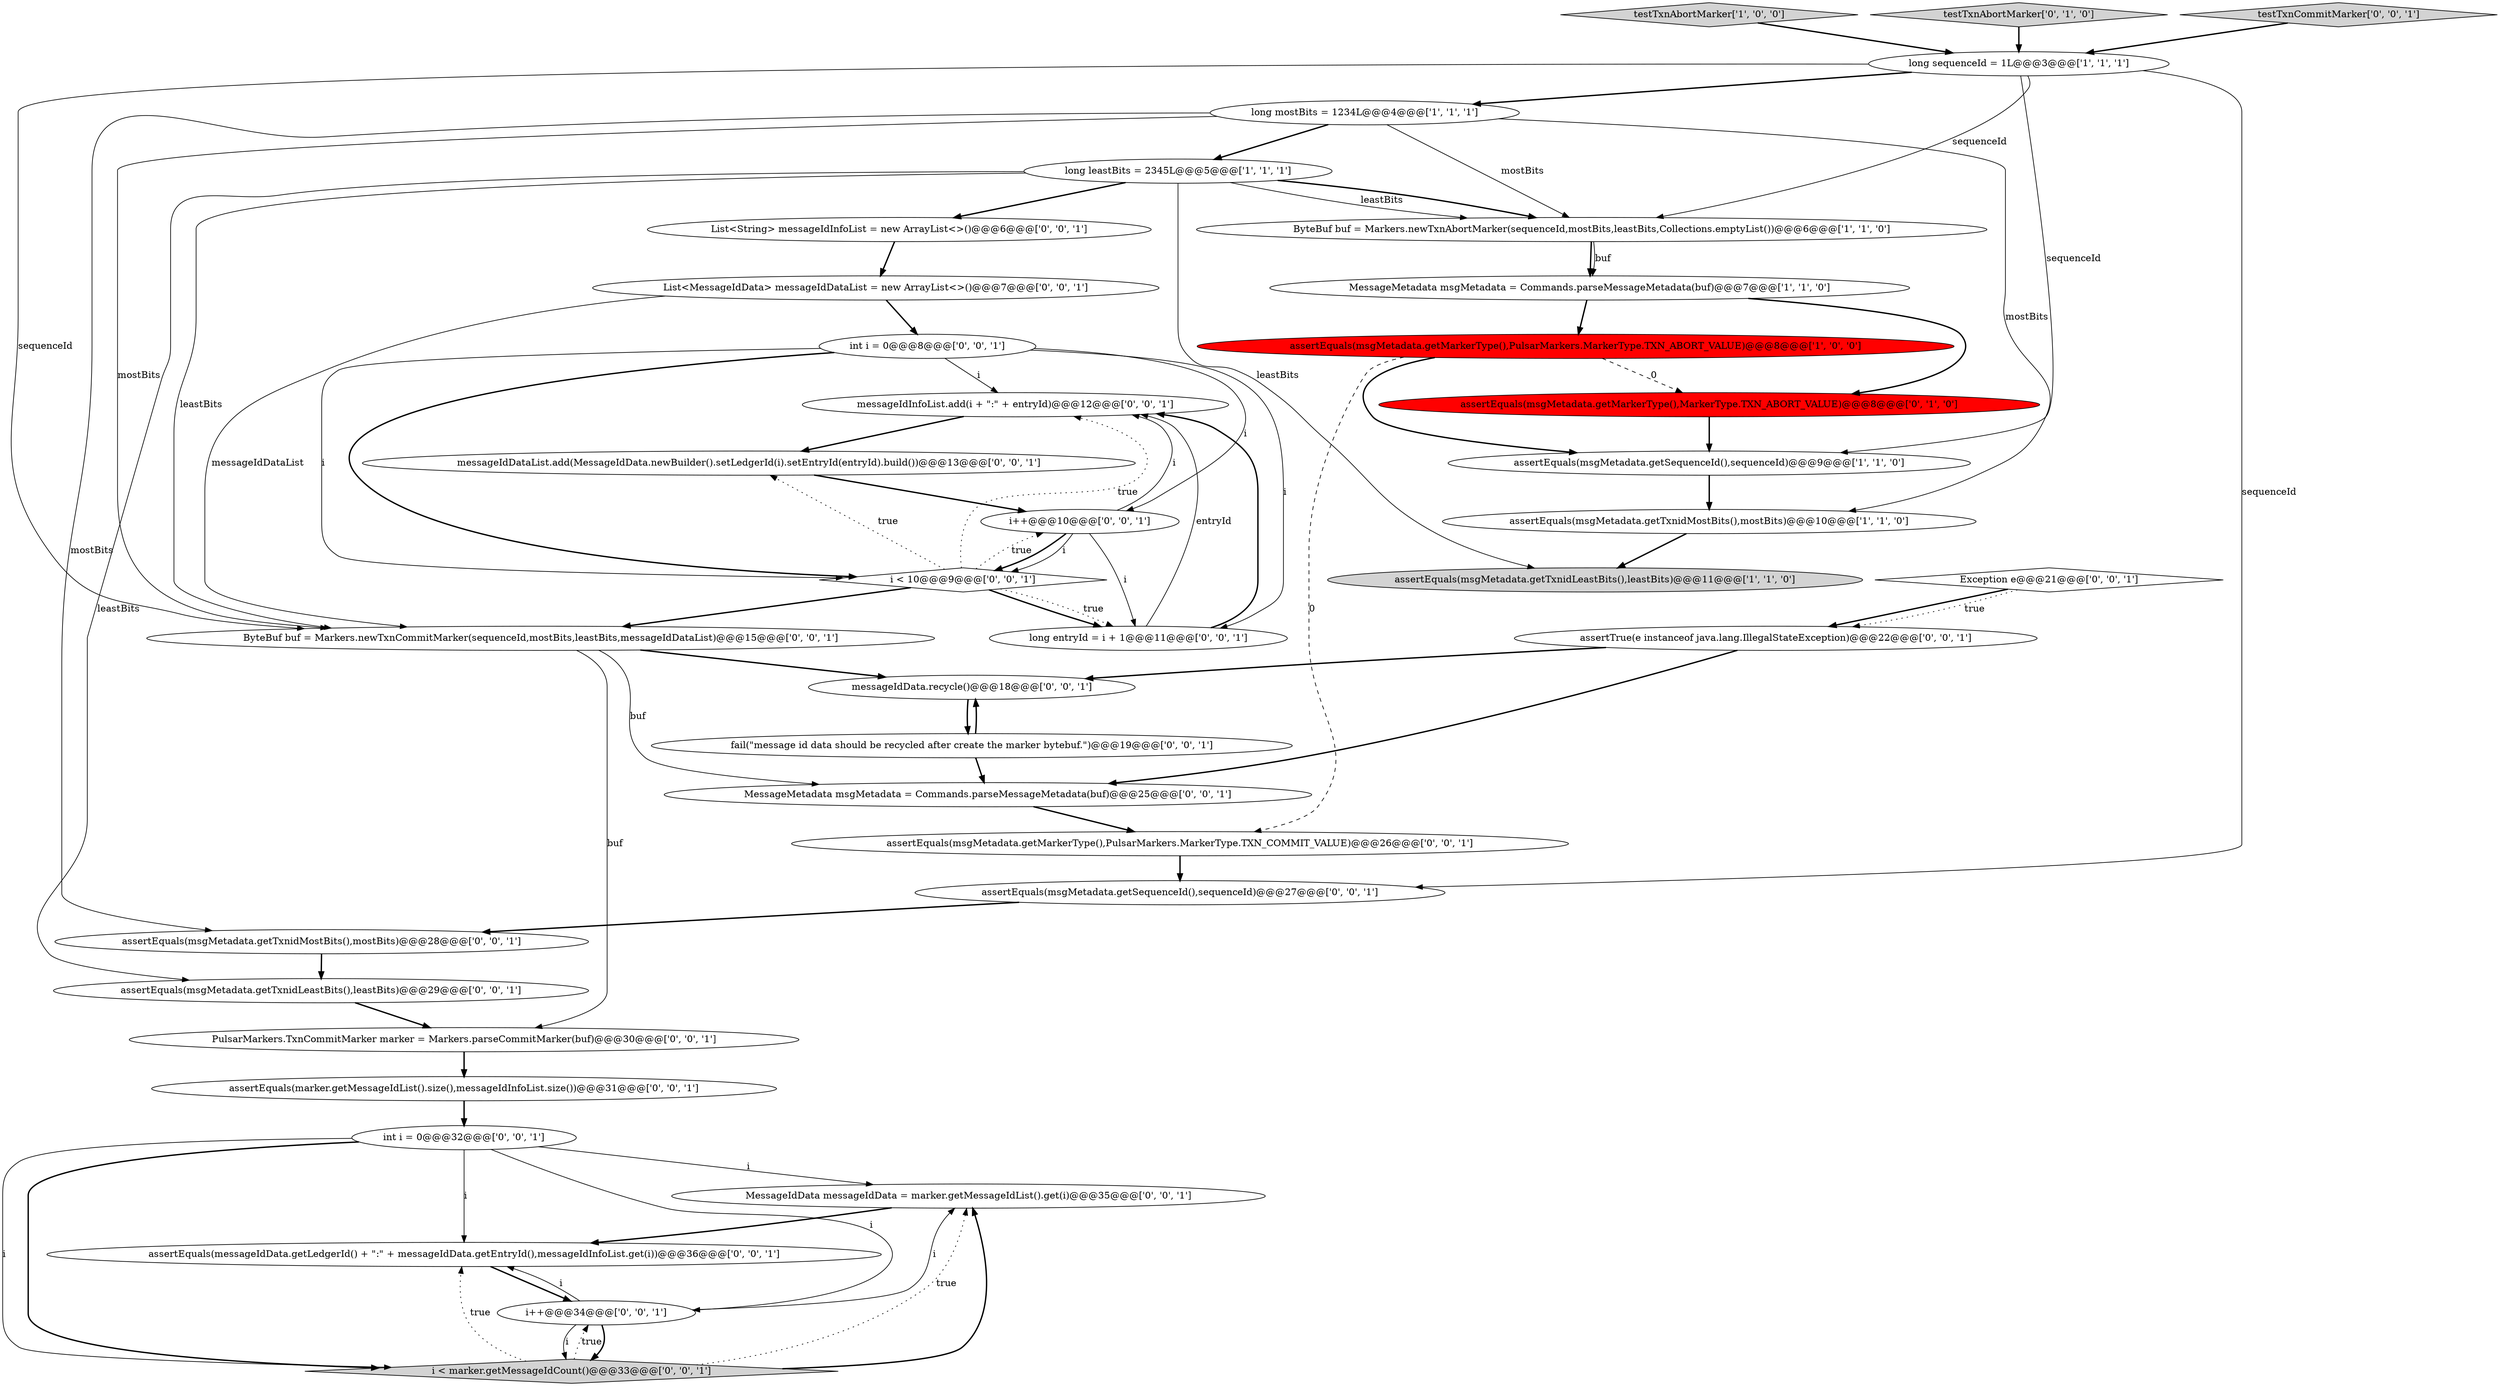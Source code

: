 digraph {
7 [style = filled, label = "long leastBits = 2345L@@@5@@@['1', '1', '1']", fillcolor = white, shape = ellipse image = "AAA0AAABBB1BBB"];
25 [style = filled, label = "int i = 0@@@32@@@['0', '0', '1']", fillcolor = white, shape = ellipse image = "AAA0AAABBB3BBB"];
2 [style = filled, label = "testTxnAbortMarker['1', '0', '0']", fillcolor = lightgray, shape = diamond image = "AAA0AAABBB1BBB"];
37 [style = filled, label = "Exception e@@@21@@@['0', '0', '1']", fillcolor = white, shape = diamond image = "AAA0AAABBB3BBB"];
11 [style = filled, label = "testTxnAbortMarker['0', '1', '0']", fillcolor = lightgray, shape = diamond image = "AAA0AAABBB2BBB"];
26 [style = filled, label = "assertEquals(msgMetadata.getSequenceId(),sequenceId)@@@27@@@['0', '0', '1']", fillcolor = white, shape = ellipse image = "AAA0AAABBB3BBB"];
13 [style = filled, label = "assertEquals(marker.getMessageIdList().size(),messageIdInfoList.size())@@@31@@@['0', '0', '1']", fillcolor = white, shape = ellipse image = "AAA0AAABBB3BBB"];
15 [style = filled, label = "messageIdInfoList.add(i + \":\" + entryId)@@@12@@@['0', '0', '1']", fillcolor = white, shape = ellipse image = "AAA0AAABBB3BBB"];
30 [style = filled, label = "messageIdDataList.add(MessageIdData.newBuilder().setLedgerId(i).setEntryId(entryId).build())@@@13@@@['0', '0', '1']", fillcolor = white, shape = ellipse image = "AAA0AAABBB3BBB"];
33 [style = filled, label = "MessageIdData messageIdData = marker.getMessageIdList().get(i)@@@35@@@['0', '0', '1']", fillcolor = white, shape = ellipse image = "AAA0AAABBB3BBB"];
12 [style = filled, label = "MessageMetadata msgMetadata = Commands.parseMessageMetadata(buf)@@@25@@@['0', '0', '1']", fillcolor = white, shape = ellipse image = "AAA0AAABBB3BBB"];
24 [style = filled, label = "i < 10@@@9@@@['0', '0', '1']", fillcolor = white, shape = diamond image = "AAA0AAABBB3BBB"];
6 [style = filled, label = "long sequenceId = 1L@@@3@@@['1', '1', '1']", fillcolor = white, shape = ellipse image = "AAA0AAABBB1BBB"];
23 [style = filled, label = "testTxnCommitMarker['0', '0', '1']", fillcolor = lightgray, shape = diamond image = "AAA0AAABBB3BBB"];
16 [style = filled, label = "fail(\"message id data should be recycled after create the marker bytebuf.\")@@@19@@@['0', '0', '1']", fillcolor = white, shape = ellipse image = "AAA0AAABBB3BBB"];
18 [style = filled, label = "assertEquals(messageIdData.getLedgerId() + \":\" + messageIdData.getEntryId(),messageIdInfoList.get(i))@@@36@@@['0', '0', '1']", fillcolor = white, shape = ellipse image = "AAA0AAABBB3BBB"];
3 [style = filled, label = "assertEquals(msgMetadata.getTxnidMostBits(),mostBits)@@@10@@@['1', '1', '0']", fillcolor = white, shape = ellipse image = "AAA0AAABBB1BBB"];
28 [style = filled, label = "assertEquals(msgMetadata.getTxnidMostBits(),mostBits)@@@28@@@['0', '0', '1']", fillcolor = white, shape = ellipse image = "AAA0AAABBB3BBB"];
21 [style = filled, label = "messageIdData.recycle()@@@18@@@['0', '0', '1']", fillcolor = white, shape = ellipse image = "AAA0AAABBB3BBB"];
0 [style = filled, label = "MessageMetadata msgMetadata = Commands.parseMessageMetadata(buf)@@@7@@@['1', '1', '0']", fillcolor = white, shape = ellipse image = "AAA0AAABBB1BBB"];
5 [style = filled, label = "assertEquals(msgMetadata.getTxnidLeastBits(),leastBits)@@@11@@@['1', '1', '0']", fillcolor = lightgray, shape = ellipse image = "AAA0AAABBB1BBB"];
1 [style = filled, label = "assertEquals(msgMetadata.getSequenceId(),sequenceId)@@@9@@@['1', '1', '0']", fillcolor = white, shape = ellipse image = "AAA0AAABBB1BBB"];
17 [style = filled, label = "PulsarMarkers.TxnCommitMarker marker = Markers.parseCommitMarker(buf)@@@30@@@['0', '0', '1']", fillcolor = white, shape = ellipse image = "AAA0AAABBB3BBB"];
9 [style = filled, label = "assertEquals(msgMetadata.getMarkerType(),PulsarMarkers.MarkerType.TXN_ABORT_VALUE)@@@8@@@['1', '0', '0']", fillcolor = red, shape = ellipse image = "AAA1AAABBB1BBB"];
22 [style = filled, label = "assertEquals(msgMetadata.getMarkerType(),PulsarMarkers.MarkerType.TXN_COMMIT_VALUE)@@@26@@@['0', '0', '1']", fillcolor = white, shape = ellipse image = "AAA0AAABBB3BBB"];
4 [style = filled, label = "ByteBuf buf = Markers.newTxnAbortMarker(sequenceId,mostBits,leastBits,Collections.emptyList())@@@6@@@['1', '1', '0']", fillcolor = white, shape = ellipse image = "AAA0AAABBB1BBB"];
36 [style = filled, label = "long entryId = i + 1@@@11@@@['0', '0', '1']", fillcolor = white, shape = ellipse image = "AAA0AAABBB3BBB"];
32 [style = filled, label = "i++@@@10@@@['0', '0', '1']", fillcolor = white, shape = ellipse image = "AAA0AAABBB3BBB"];
35 [style = filled, label = "i < marker.getMessageIdCount()@@@33@@@['0', '0', '1']", fillcolor = lightgray, shape = diamond image = "AAA0AAABBB3BBB"];
14 [style = filled, label = "List<String> messageIdInfoList = new ArrayList<>()@@@6@@@['0', '0', '1']", fillcolor = white, shape = ellipse image = "AAA0AAABBB3BBB"];
20 [style = filled, label = "ByteBuf buf = Markers.newTxnCommitMarker(sequenceId,mostBits,leastBits,messageIdDataList)@@@15@@@['0', '0', '1']", fillcolor = white, shape = ellipse image = "AAA0AAABBB3BBB"];
29 [style = filled, label = "assertTrue(e instanceof java.lang.IllegalStateException)@@@22@@@['0', '0', '1']", fillcolor = white, shape = ellipse image = "AAA0AAABBB3BBB"];
10 [style = filled, label = "assertEquals(msgMetadata.getMarkerType(),MarkerType.TXN_ABORT_VALUE)@@@8@@@['0', '1', '0']", fillcolor = red, shape = ellipse image = "AAA1AAABBB2BBB"];
19 [style = filled, label = "assertEquals(msgMetadata.getTxnidLeastBits(),leastBits)@@@29@@@['0', '0', '1']", fillcolor = white, shape = ellipse image = "AAA0AAABBB3BBB"];
27 [style = filled, label = "int i = 0@@@8@@@['0', '0', '1']", fillcolor = white, shape = ellipse image = "AAA0AAABBB3BBB"];
31 [style = filled, label = "i++@@@34@@@['0', '0', '1']", fillcolor = white, shape = ellipse image = "AAA0AAABBB3BBB"];
8 [style = filled, label = "long mostBits = 1234L@@@4@@@['1', '1', '1']", fillcolor = white, shape = ellipse image = "AAA0AAABBB1BBB"];
34 [style = filled, label = "List<MessageIdData> messageIdDataList = new ArrayList<>()@@@7@@@['0', '0', '1']", fillcolor = white, shape = ellipse image = "AAA0AAABBB3BBB"];
8->4 [style = solid, label="mostBits"];
8->3 [style = solid, label="mostBits"];
22->26 [style = bold, label=""];
13->25 [style = bold, label=""];
18->31 [style = bold, label=""];
6->20 [style = solid, label="sequenceId"];
27->36 [style = solid, label="i"];
0->9 [style = bold, label=""];
32->24 [style = solid, label="i"];
31->35 [style = solid, label="i"];
24->32 [style = dotted, label="true"];
32->36 [style = solid, label="i"];
6->1 [style = solid, label="sequenceId"];
9->10 [style = dashed, label="0"];
32->15 [style = solid, label="i"];
4->0 [style = solid, label="buf"];
2->6 [style = bold, label=""];
25->35 [style = solid, label="i"];
11->6 [style = bold, label=""];
36->15 [style = bold, label=""];
35->33 [style = bold, label=""];
1->3 [style = bold, label=""];
6->4 [style = solid, label="sequenceId"];
37->29 [style = bold, label=""];
8->28 [style = solid, label="mostBits"];
34->20 [style = solid, label="messageIdDataList"];
27->15 [style = solid, label="i"];
14->34 [style = bold, label=""];
30->32 [style = bold, label=""];
24->30 [style = dotted, label="true"];
9->22 [style = dashed, label="0"];
37->29 [style = dotted, label="true"];
15->30 [style = bold, label=""];
7->4 [style = bold, label=""];
19->17 [style = bold, label=""];
25->31 [style = solid, label="i"];
25->18 [style = solid, label="i"];
35->33 [style = dotted, label="true"];
25->35 [style = bold, label=""];
35->31 [style = dotted, label="true"];
29->21 [style = bold, label=""];
20->17 [style = solid, label="buf"];
7->4 [style = solid, label="leastBits"];
8->7 [style = bold, label=""];
4->0 [style = bold, label=""];
7->14 [style = bold, label=""];
24->20 [style = bold, label=""];
20->21 [style = bold, label=""];
24->36 [style = bold, label=""];
7->5 [style = solid, label="leastBits"];
3->5 [style = bold, label=""];
0->10 [style = bold, label=""];
29->12 [style = bold, label=""];
7->20 [style = solid, label="leastBits"];
31->18 [style = solid, label="i"];
31->35 [style = bold, label=""];
33->18 [style = bold, label=""];
6->26 [style = solid, label="sequenceId"];
27->32 [style = solid, label="i"];
36->15 [style = solid, label="entryId"];
8->20 [style = solid, label="mostBits"];
16->21 [style = bold, label=""];
23->6 [style = bold, label=""];
6->8 [style = bold, label=""];
24->15 [style = dotted, label="true"];
28->19 [style = bold, label=""];
7->19 [style = solid, label="leastBits"];
25->33 [style = solid, label="i"];
21->16 [style = bold, label=""];
31->33 [style = solid, label="i"];
27->24 [style = solid, label="i"];
27->24 [style = bold, label=""];
17->13 [style = bold, label=""];
20->12 [style = solid, label="buf"];
26->28 [style = bold, label=""];
35->18 [style = dotted, label="true"];
9->1 [style = bold, label=""];
10->1 [style = bold, label=""];
32->24 [style = bold, label=""];
24->36 [style = dotted, label="true"];
16->12 [style = bold, label=""];
12->22 [style = bold, label=""];
34->27 [style = bold, label=""];
}
